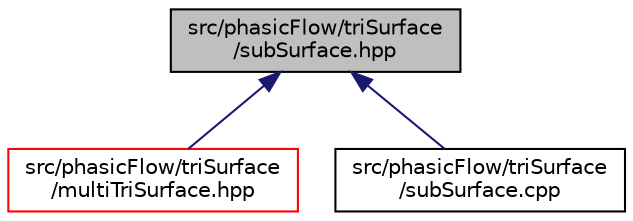 digraph "src/phasicFlow/triSurface/subSurface.hpp"
{
 // LATEX_PDF_SIZE
  edge [fontname="Helvetica",fontsize="10",labelfontname="Helvetica",labelfontsize="10"];
  node [fontname="Helvetica",fontsize="10",shape=record];
  Node1 [label="src/phasicFlow/triSurface\l/subSurface.hpp",height=0.2,width=0.4,color="black", fillcolor="grey75", style="filled", fontcolor="black",tooltip=" "];
  Node1 -> Node2 [dir="back",color="midnightblue",fontsize="10",style="solid",fontname="Helvetica"];
  Node2 [label="src/phasicFlow/triSurface\l/multiTriSurface.hpp",height=0.2,width=0.4,color="red", fillcolor="white", style="filled",URL="$multiTriSurface_8hpp.html",tooltip=" "];
  Node1 -> Node30 [dir="back",color="midnightblue",fontsize="10",style="solid",fontname="Helvetica"];
  Node30 [label="src/phasicFlow/triSurface\l/subSurface.cpp",height=0.2,width=0.4,color="black", fillcolor="white", style="filled",URL="$subSurface_8cpp.html",tooltip=" "];
}
